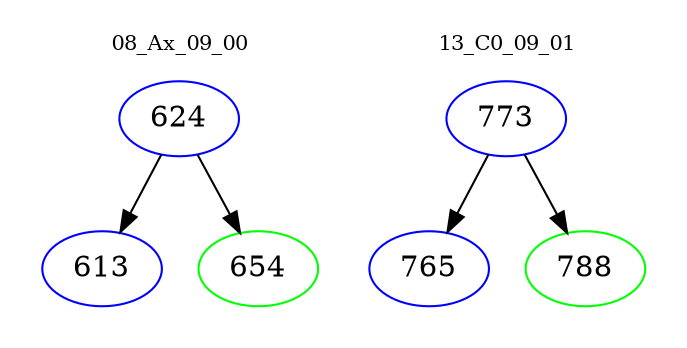 digraph{
subgraph cluster_0 {
color = white
label = "08_Ax_09_00";
fontsize=10;
T0_624 [label="624", color="blue"]
T0_624 -> T0_613 [color="black"]
T0_613 [label="613", color="blue"]
T0_624 -> T0_654 [color="black"]
T0_654 [label="654", color="green"]
}
subgraph cluster_1 {
color = white
label = "13_C0_09_01";
fontsize=10;
T1_773 [label="773", color="blue"]
T1_773 -> T1_765 [color="black"]
T1_765 [label="765", color="blue"]
T1_773 -> T1_788 [color="black"]
T1_788 [label="788", color="green"]
}
}
